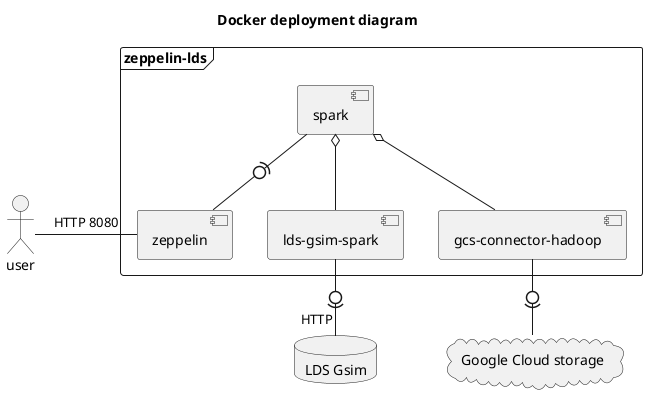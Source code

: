 @startuml
title Docker deployment diagram

cloud "Google Cloud storage" as storage
actor user
database "LDS Gsim" as lds


frame zeppelin-lds {
  component zeppelin
  component spark
  artifact [lds-gsim-spark] as gsim
  artifact [gcs-connector-hadoop] as gcs
}

spark -(0- zeppelin
spark o-- gsim
spark o-- gcs
gcs -0)- storage
gsim -0)- "HTTP" lds

user -right- zeppelin : HTTP 8080
@enduml
